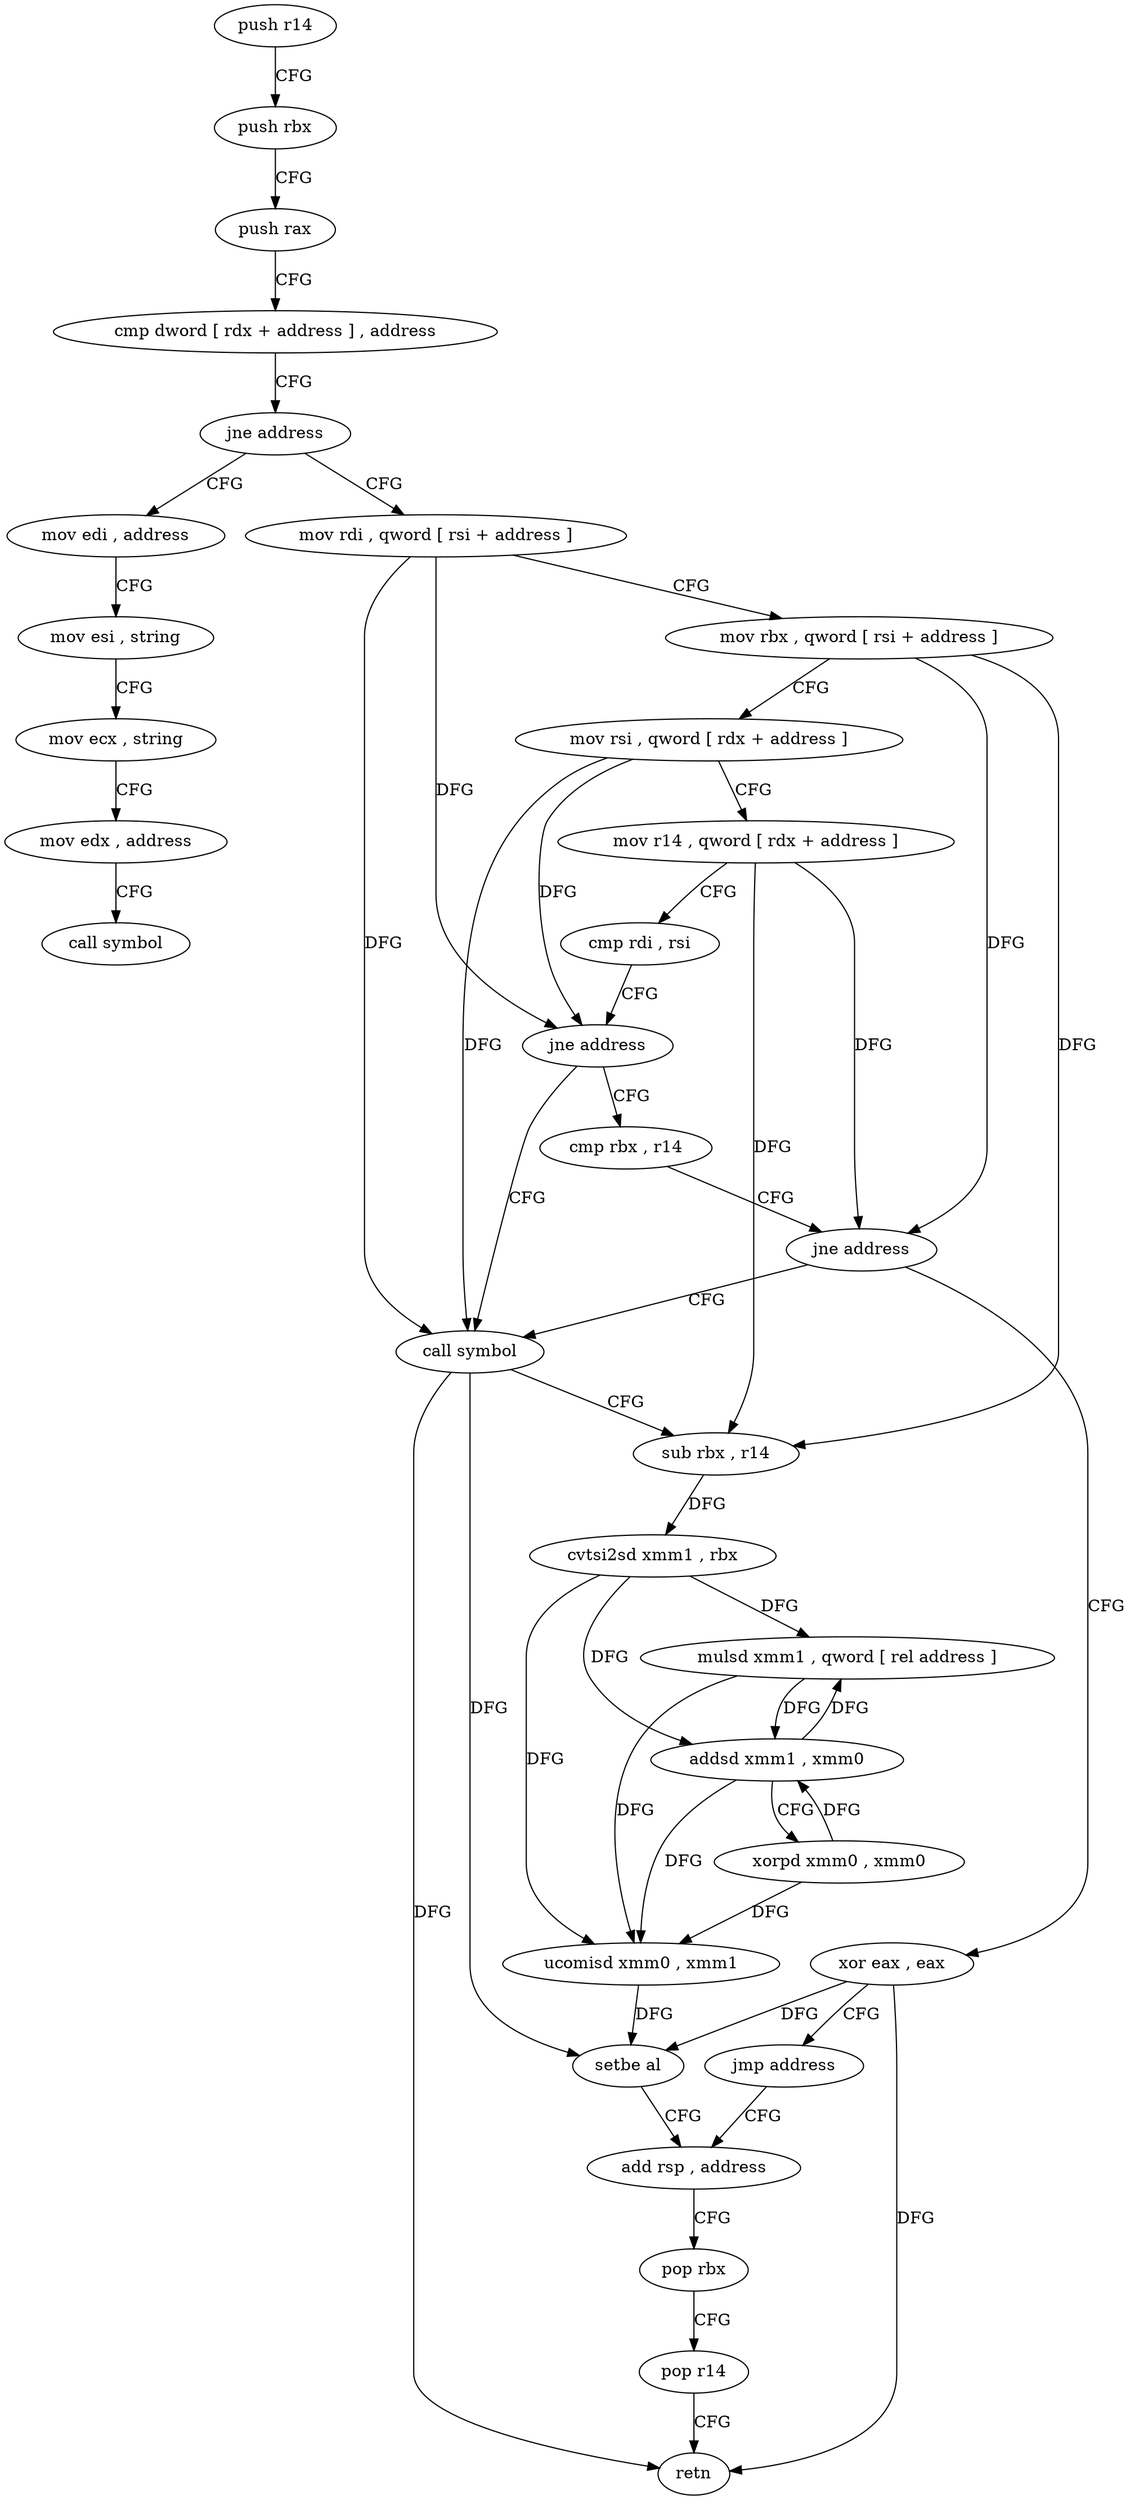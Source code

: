 digraph "func" {
"4211200" [label = "push r14" ]
"4211202" [label = "push rbx" ]
"4211203" [label = "push rax" ]
"4211204" [label = "cmp dword [ rdx + address ] , address" ]
"4211208" [label = "jne address" ]
"4211284" [label = "mov edi , address" ]
"4211210" [label = "mov rdi , qword [ rsi + address ]" ]
"4211289" [label = "mov esi , string" ]
"4211294" [label = "mov ecx , string" ]
"4211299" [label = "mov edx , address" ]
"4211304" [label = "call symbol" ]
"4211214" [label = "mov rbx , qword [ rsi + address ]" ]
"4211218" [label = "mov rsi , qword [ rdx + address ]" ]
"4211222" [label = "mov r14 , qword [ rdx + address ]" ]
"4211226" [label = "cmp rdi , rsi" ]
"4211229" [label = "jne address" ]
"4211240" [label = "call symbol" ]
"4211231" [label = "cmp rbx , r14" ]
"4211245" [label = "sub rbx , r14" ]
"4211248" [label = "cvtsi2sd xmm1 , rbx" ]
"4211253" [label = "mulsd xmm1 , qword [ rel address ]" ]
"4211261" [label = "addsd xmm1 , xmm0" ]
"4211265" [label = "xorpd xmm0 , xmm0" ]
"4211269" [label = "ucomisd xmm0 , xmm1" ]
"4211273" [label = "setbe al" ]
"4211276" [label = "add rsp , address" ]
"4211234" [label = "jne address" ]
"4211236" [label = "xor eax , eax" ]
"4211238" [label = "jmp address" ]
"4211280" [label = "pop rbx" ]
"4211281" [label = "pop r14" ]
"4211283" [label = "retn" ]
"4211200" -> "4211202" [ label = "CFG" ]
"4211202" -> "4211203" [ label = "CFG" ]
"4211203" -> "4211204" [ label = "CFG" ]
"4211204" -> "4211208" [ label = "CFG" ]
"4211208" -> "4211284" [ label = "CFG" ]
"4211208" -> "4211210" [ label = "CFG" ]
"4211284" -> "4211289" [ label = "CFG" ]
"4211210" -> "4211214" [ label = "CFG" ]
"4211210" -> "4211229" [ label = "DFG" ]
"4211210" -> "4211240" [ label = "DFG" ]
"4211289" -> "4211294" [ label = "CFG" ]
"4211294" -> "4211299" [ label = "CFG" ]
"4211299" -> "4211304" [ label = "CFG" ]
"4211214" -> "4211218" [ label = "CFG" ]
"4211214" -> "4211245" [ label = "DFG" ]
"4211214" -> "4211234" [ label = "DFG" ]
"4211218" -> "4211222" [ label = "CFG" ]
"4211218" -> "4211229" [ label = "DFG" ]
"4211218" -> "4211240" [ label = "DFG" ]
"4211222" -> "4211226" [ label = "CFG" ]
"4211222" -> "4211245" [ label = "DFG" ]
"4211222" -> "4211234" [ label = "DFG" ]
"4211226" -> "4211229" [ label = "CFG" ]
"4211229" -> "4211240" [ label = "CFG" ]
"4211229" -> "4211231" [ label = "CFG" ]
"4211240" -> "4211245" [ label = "CFG" ]
"4211240" -> "4211273" [ label = "DFG" ]
"4211240" -> "4211283" [ label = "DFG" ]
"4211231" -> "4211234" [ label = "CFG" ]
"4211245" -> "4211248" [ label = "DFG" ]
"4211248" -> "4211253" [ label = "DFG" ]
"4211248" -> "4211261" [ label = "DFG" ]
"4211248" -> "4211269" [ label = "DFG" ]
"4211253" -> "4211261" [ label = "DFG" ]
"4211253" -> "4211269" [ label = "DFG" ]
"4211261" -> "4211265" [ label = "CFG" ]
"4211261" -> "4211253" [ label = "DFG" ]
"4211261" -> "4211269" [ label = "DFG" ]
"4211265" -> "4211269" [ label = "DFG" ]
"4211265" -> "4211261" [ label = "DFG" ]
"4211269" -> "4211273" [ label = "DFG" ]
"4211273" -> "4211276" [ label = "CFG" ]
"4211276" -> "4211280" [ label = "CFG" ]
"4211234" -> "4211240" [ label = "CFG" ]
"4211234" -> "4211236" [ label = "CFG" ]
"4211236" -> "4211238" [ label = "CFG" ]
"4211236" -> "4211273" [ label = "DFG" ]
"4211236" -> "4211283" [ label = "DFG" ]
"4211238" -> "4211276" [ label = "CFG" ]
"4211280" -> "4211281" [ label = "CFG" ]
"4211281" -> "4211283" [ label = "CFG" ]
}
